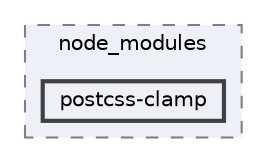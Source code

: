 digraph "pkiclassroomrescheduler/src/main/frontend/node_modules/postcss-clamp"
{
 // LATEX_PDF_SIZE
  bgcolor="transparent";
  edge [fontname=Helvetica,fontsize=10,labelfontname=Helvetica,labelfontsize=10];
  node [fontname=Helvetica,fontsize=10,shape=box,height=0.2,width=0.4];
  compound=true
  subgraph clusterdir_72953eda66ccb3a2722c28e1c3e6c23b {
    graph [ bgcolor="#edf0f7", pencolor="grey50", label="node_modules", fontname=Helvetica,fontsize=10 style="filled,dashed", URL="dir_72953eda66ccb3a2722c28e1c3e6c23b.html",tooltip=""]
  dir_1c0d0aa16dab650f419d524d1f775f9a [label="postcss-clamp", fillcolor="#edf0f7", color="grey25", style="filled,bold", URL="dir_1c0d0aa16dab650f419d524d1f775f9a.html",tooltip=""];
  }
}
